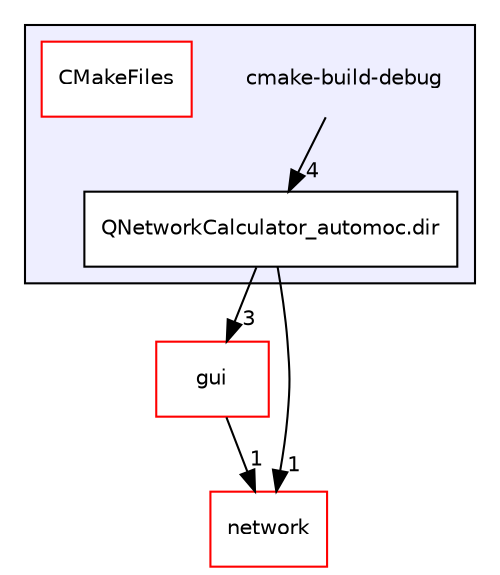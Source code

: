 digraph "/home/boa/CLionProjects/my/QNetworkCalculator/cmake-build-debug" {
  bgcolor=transparent;
  compound=true
  node [ fontsize="10", fontname="Helvetica"];
  edge [ labelfontsize="10", labelfontname="Helvetica"];
  subgraph clusterdir_95e29a8b8ee7c54052c171a88bb95675 {
    graph [ bgcolor="#eeeeff", pencolor="black", label="" URL="dir_95e29a8b8ee7c54052c171a88bb95675.html"];
    dir_95e29a8b8ee7c54052c171a88bb95675 [shape=plaintext label="cmake-build-debug"];
    dir_f89abcb304c928c7d889aa5625570de5 [shape=box label="CMakeFiles" color="red" fillcolor="white" style="filled" URL="dir_f89abcb304c928c7d889aa5625570de5.html"];
    dir_b566b17af4efa9ec1a0e48dcb1d79e33 [shape=box label="QNetworkCalculator_automoc.dir" color="black" fillcolor="white" style="filled" URL="dir_b566b17af4efa9ec1a0e48dcb1d79e33.html"];
  }
  dir_11bc0974ce736ce9a6fadebbeb7a8314 [shape=box label="gui" color="red" URL="dir_11bc0974ce736ce9a6fadebbeb7a8314.html"];
  dir_c901c14b65aa229498a52b725b3d4a2c [shape=box label="network" color="red" URL="dir_c901c14b65aa229498a52b725b3d4a2c.html"];
  dir_11bc0974ce736ce9a6fadebbeb7a8314->dir_c901c14b65aa229498a52b725b3d4a2c [headlabel="1", labeldistance=1.5 headhref="dir_000006_000009.html"];
  dir_b566b17af4efa9ec1a0e48dcb1d79e33->dir_11bc0974ce736ce9a6fadebbeb7a8314 [headlabel="3", labeldistance=1.5 headhref="dir_000005_000006.html"];
  dir_b566b17af4efa9ec1a0e48dcb1d79e33->dir_c901c14b65aa229498a52b725b3d4a2c [headlabel="1", labeldistance=1.5 headhref="dir_000005_000009.html"];
  dir_95e29a8b8ee7c54052c171a88bb95675->dir_b566b17af4efa9ec1a0e48dcb1d79e33 [headlabel="4", labeldistance=1.5 headhref="dir_000000_000005.html"];
}
